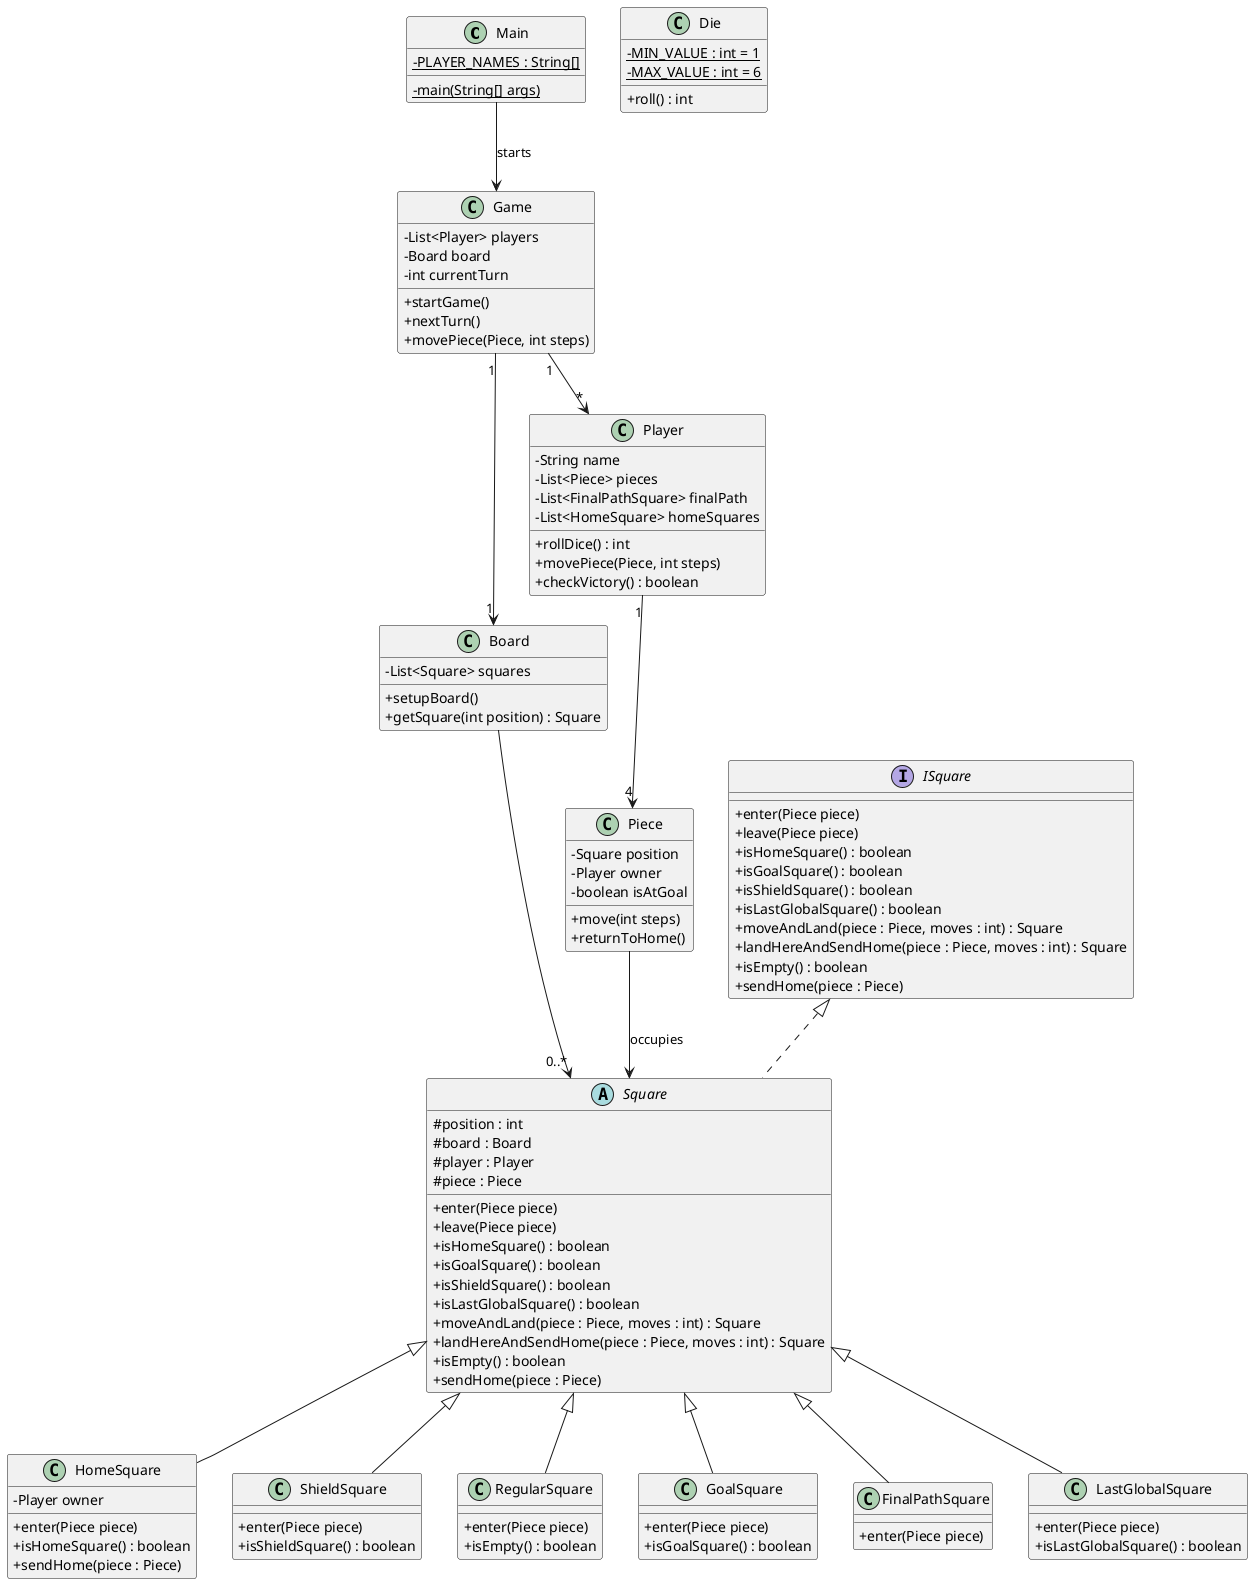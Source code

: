 @startuml
skinparam classAttributeIconSize 0

class Main {
- {static} PLAYER_NAMES : String[]
- {static} main(String[] args)
}

class Game {
    - List<Player> players
    - Board board
    - int currentTurn
    + startGame()
    + nextTurn()
    + movePiece(Piece, int steps)
}

class Board {
    - List<Square> squares
    + setupBoard()
    + getSquare(int position) : Square
}

class Piece {
    - Square position
    - Player owner
    - boolean isAtGoal
    + move(int steps)
    + returnToHome()
}

class Player {
    - String name
    - List<Piece> pieces
    - List<FinalPathSquare> finalPath
    - List<HomeSquare> homeSquares
    + rollDice() : int
    + movePiece(Piece, int steps)
    + checkVictory() : boolean
}

class Die {
    - {static} MIN_VALUE : int = 1
    - {static} MAX_VALUE : int = 6
    + roll() : int
}

interface ISquare {
    + enter(Piece piece)
    + leave(Piece piece)
    + isHomeSquare() : boolean
    + isGoalSquare() : boolean
    + isShieldSquare() : boolean
    + isLastGlobalSquare() : boolean
    + moveAndLand(piece : Piece, moves : int) : Square
    + landHereAndSendHome(piece : Piece, moves : int) : Square
    + isEmpty() : boolean
    + sendHome(piece : Piece)
}

abstract class Square implements ISquare {
    # position : int
    # board : Board
    # player : Player
    # piece : Piece


    + enter(Piece piece)
    + leave(Piece piece)
    + isHomeSquare() : boolean
    + isGoalSquare() : boolean
    + isShieldSquare() : boolean
    + isLastGlobalSquare() : boolean
    + moveAndLand(piece : Piece, moves : int) : Square
    + landHereAndSendHome(piece : Piece, moves : int) : Square
    + isEmpty() : boolean
    + sendHome(piece : Piece)
}

class HomeSquare extends Square {
    - Player owner
    + enter(Piece piece)
    + isHomeSquare() : boolean
    + sendHome(piece : Piece)
}

class ShieldSquare extends Square {
    + enter(Piece piece)
    + isShieldSquare() : boolean
}

class RegularSquare extends Square {
    + enter(Piece piece)
    + isEmpty() : boolean
}

class GoalSquare extends Square {
    + enter(Piece piece)
    + isGoalSquare() : boolean
}

class FinalPathSquare extends Square {
    + enter(Piece piece)
}

class LastGlobalSquare extends Square {
    + enter(Piece piece)
    + isLastGlobalSquare() : boolean
}
Main --> Game : starts
Game "1" --> "*" Player
Game "1" --> "1" Board
Player "1" --> "4" Piece
Piece --> Square : occupies
Board --> "0..*" Square

@enduml